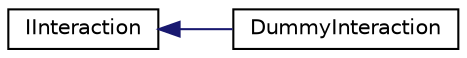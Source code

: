 digraph "Graphical Class Hierarchy"
{
 // LATEX_PDF_SIZE
  edge [fontname="Helvetica",fontsize="10",labelfontname="Helvetica",labelfontsize="10"];
  node [fontname="Helvetica",fontsize="10",shape=record];
  rankdir="LR";
  Node0 [label="IInteraction",height=0.2,width=0.4,color="black", fillcolor="white", style="filled",URL="$struct_i_interaction.html",tooltip=" "];
  Node0 -> Node1 [dir="back",color="midnightblue",fontsize="10",style="solid",fontname="Helvetica"];
  Node1 [label="DummyInteraction",height=0.2,width=0.4,color="black", fillcolor="white", style="filled",URL="$struct_dummy_interaction.html",tooltip=" "];
}
